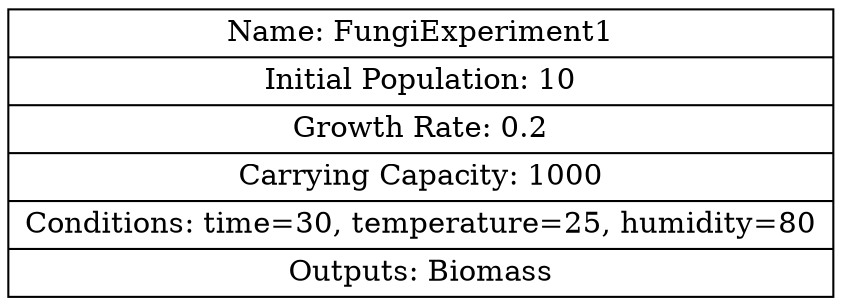 
    digraph G {
        node [shape=record];
        "Simulation" [label="{Name: FungiExperiment1|Initial Population: 10|Growth Rate: 0.2|Carrying Capacity: 1000|Conditions: time=30, temperature=25, humidity=80|Outputs: Biomass}"];
    }
    